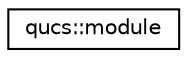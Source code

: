 digraph G
{
  edge [fontname="Helvetica",fontsize="10",labelfontname="Helvetica",labelfontsize="10"];
  node [fontname="Helvetica",fontsize="10",shape=record];
  rankdir="LR";
  Node1 [label="qucs::module",height=0.2,width=0.4,color="black", fillcolor="white", style="filled",URL="$classqucs_1_1module.html"];
}
